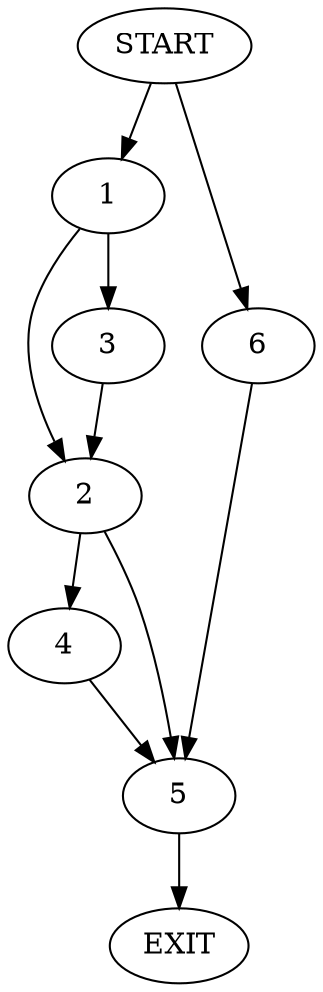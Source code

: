 digraph {
0 [label="START"]
7 [label="EXIT"]
0 -> 1
1 -> 2
1 -> 3
2 -> 4
2 -> 5
3 -> 2
4 -> 5
5 -> 7
0 -> 6
6 -> 5
}
